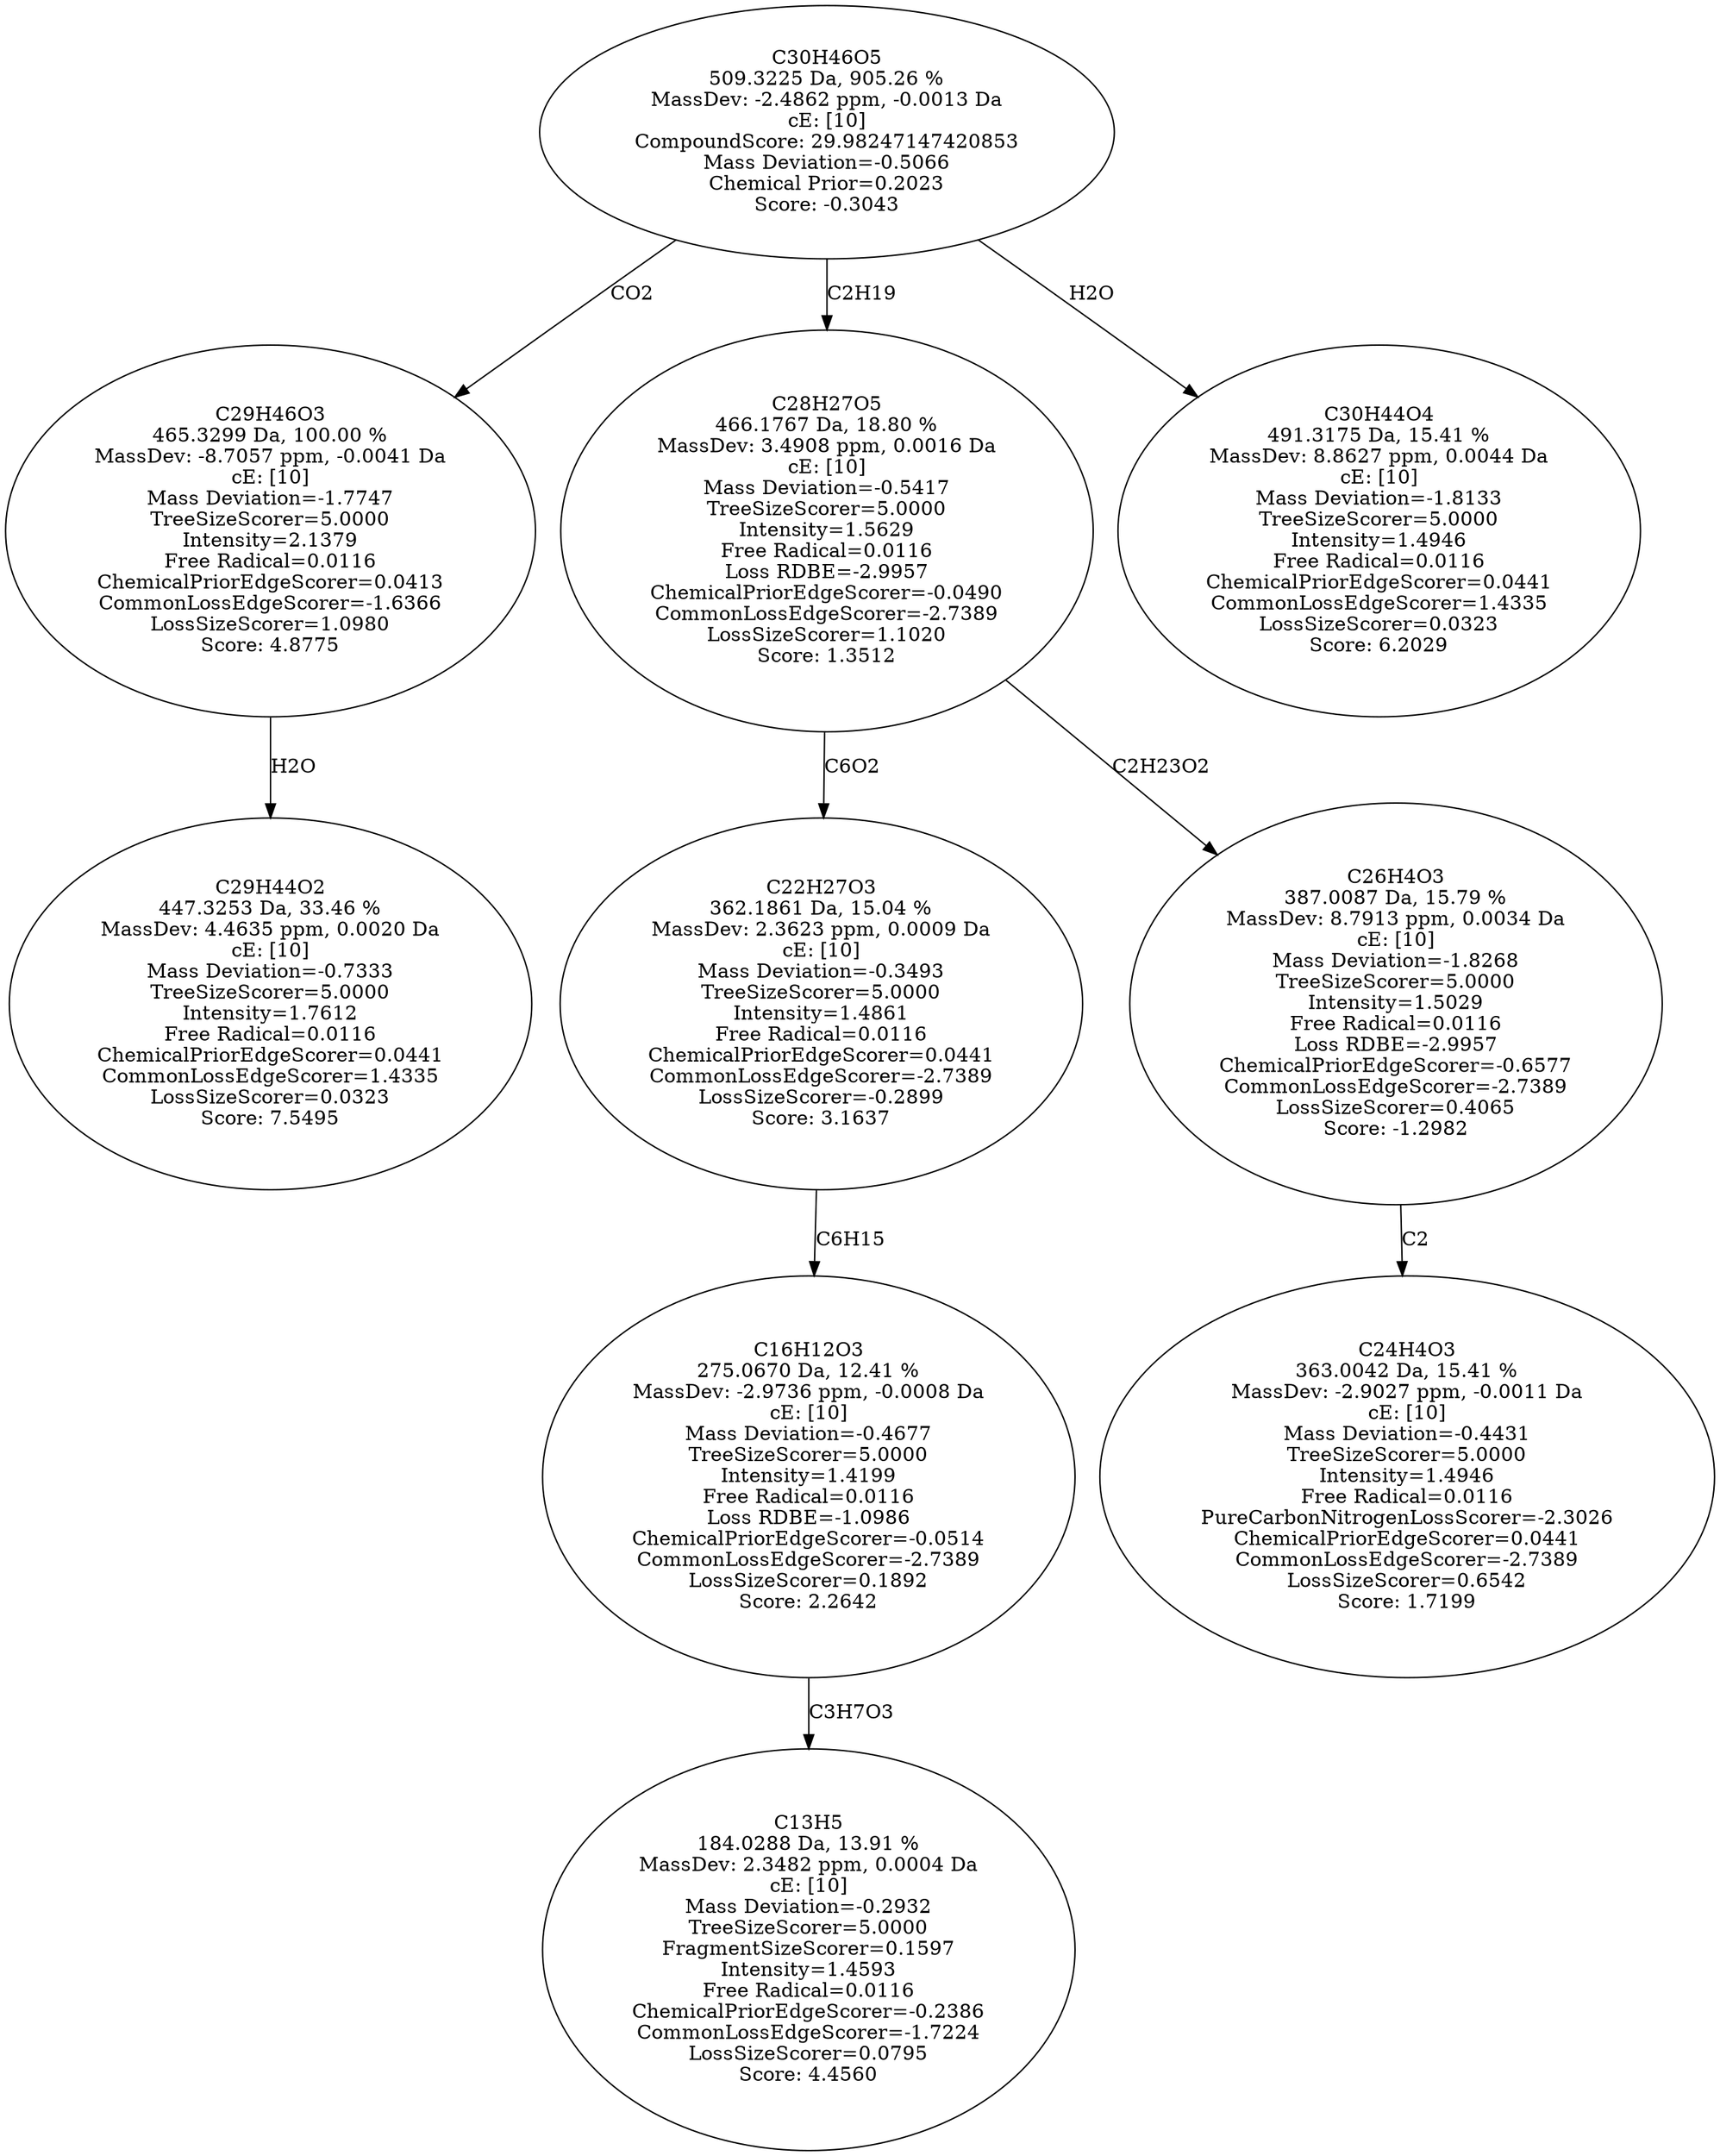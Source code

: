 strict digraph {
v1 [label="C29H44O2\n447.3253 Da, 33.46 %\nMassDev: 4.4635 ppm, 0.0020 Da\ncE: [10]\nMass Deviation=-0.7333\nTreeSizeScorer=5.0000\nIntensity=1.7612\nFree Radical=0.0116\nChemicalPriorEdgeScorer=0.0441\nCommonLossEdgeScorer=1.4335\nLossSizeScorer=0.0323\nScore: 7.5495"];
v2 [label="C29H46O3\n465.3299 Da, 100.00 %\nMassDev: -8.7057 ppm, -0.0041 Da\ncE: [10]\nMass Deviation=-1.7747\nTreeSizeScorer=5.0000\nIntensity=2.1379\nFree Radical=0.0116\nChemicalPriorEdgeScorer=0.0413\nCommonLossEdgeScorer=-1.6366\nLossSizeScorer=1.0980\nScore: 4.8775"];
v3 [label="C13H5\n184.0288 Da, 13.91 %\nMassDev: 2.3482 ppm, 0.0004 Da\ncE: [10]\nMass Deviation=-0.2932\nTreeSizeScorer=5.0000\nFragmentSizeScorer=0.1597\nIntensity=1.4593\nFree Radical=0.0116\nChemicalPriorEdgeScorer=-0.2386\nCommonLossEdgeScorer=-1.7224\nLossSizeScorer=0.0795\nScore: 4.4560"];
v4 [label="C16H12O3\n275.0670 Da, 12.41 %\nMassDev: -2.9736 ppm, -0.0008 Da\ncE: [10]\nMass Deviation=-0.4677\nTreeSizeScorer=5.0000\nIntensity=1.4199\nFree Radical=0.0116\nLoss RDBE=-1.0986\nChemicalPriorEdgeScorer=-0.0514\nCommonLossEdgeScorer=-2.7389\nLossSizeScorer=0.1892\nScore: 2.2642"];
v5 [label="C22H27O3\n362.1861 Da, 15.04 %\nMassDev: 2.3623 ppm, 0.0009 Da\ncE: [10]\nMass Deviation=-0.3493\nTreeSizeScorer=5.0000\nIntensity=1.4861\nFree Radical=0.0116\nChemicalPriorEdgeScorer=0.0441\nCommonLossEdgeScorer=-2.7389\nLossSizeScorer=-0.2899\nScore: 3.1637"];
v6 [label="C24H4O3\n363.0042 Da, 15.41 %\nMassDev: -2.9027 ppm, -0.0011 Da\ncE: [10]\nMass Deviation=-0.4431\nTreeSizeScorer=5.0000\nIntensity=1.4946\nFree Radical=0.0116\nPureCarbonNitrogenLossScorer=-2.3026\nChemicalPriorEdgeScorer=0.0441\nCommonLossEdgeScorer=-2.7389\nLossSizeScorer=0.6542\nScore: 1.7199"];
v7 [label="C26H4O3\n387.0087 Da, 15.79 %\nMassDev: 8.7913 ppm, 0.0034 Da\ncE: [10]\nMass Deviation=-1.8268\nTreeSizeScorer=5.0000\nIntensity=1.5029\nFree Radical=0.0116\nLoss RDBE=-2.9957\nChemicalPriorEdgeScorer=-0.6577\nCommonLossEdgeScorer=-2.7389\nLossSizeScorer=0.4065\nScore: -1.2982"];
v8 [label="C28H27O5\n466.1767 Da, 18.80 %\nMassDev: 3.4908 ppm, 0.0016 Da\ncE: [10]\nMass Deviation=-0.5417\nTreeSizeScorer=5.0000\nIntensity=1.5629\nFree Radical=0.0116\nLoss RDBE=-2.9957\nChemicalPriorEdgeScorer=-0.0490\nCommonLossEdgeScorer=-2.7389\nLossSizeScorer=1.1020\nScore: 1.3512"];
v9 [label="C30H44O4\n491.3175 Da, 15.41 %\nMassDev: 8.8627 ppm, 0.0044 Da\ncE: [10]\nMass Deviation=-1.8133\nTreeSizeScorer=5.0000\nIntensity=1.4946\nFree Radical=0.0116\nChemicalPriorEdgeScorer=0.0441\nCommonLossEdgeScorer=1.4335\nLossSizeScorer=0.0323\nScore: 6.2029"];
v10 [label="C30H46O5\n509.3225 Da, 905.26 %\nMassDev: -2.4862 ppm, -0.0013 Da\ncE: [10]\nCompoundScore: 29.98247147420853\nMass Deviation=-0.5066\nChemical Prior=0.2023\nScore: -0.3043"];
v2 -> v1 [label="H2O"];
v10 -> v2 [label="CO2"];
v4 -> v3 [label="C3H7O3"];
v5 -> v4 [label="C6H15"];
v8 -> v5 [label="C6O2"];
v7 -> v6 [label="C2"];
v8 -> v7 [label="C2H23O2"];
v10 -> v8 [label="C2H19"];
v10 -> v9 [label="H2O"];
}
